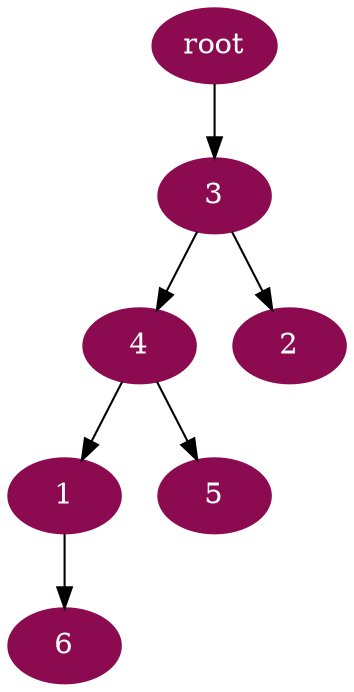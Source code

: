 digraph G {
node [color=deeppink4, style=filled, fontcolor=white];
4 -> 1;
3 -> 2;
"root" -> 3;
3 -> 4;
4 -> 5;
1 -> 6;
}
